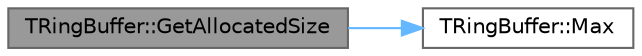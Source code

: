 digraph "TRingBuffer::GetAllocatedSize"
{
 // INTERACTIVE_SVG=YES
 // LATEX_PDF_SIZE
  bgcolor="transparent";
  edge [fontname=Helvetica,fontsize=10,labelfontname=Helvetica,labelfontsize=10];
  node [fontname=Helvetica,fontsize=10,shape=box,height=0.2,width=0.4];
  rankdir="LR";
  Node1 [id="Node000001",label="TRingBuffer::GetAllocatedSize",height=0.2,width=0.4,color="gray40", fillcolor="grey60", style="filled", fontcolor="black",tooltip="Helper function to return the amount of memory allocated by this container."];
  Node1 -> Node2 [id="edge1_Node000001_Node000002",color="steelblue1",style="solid",tooltip=" "];
  Node2 [id="Node000002",label="TRingBuffer::Max",height=0.2,width=0.4,color="grey40", fillcolor="white", style="filled",URL="$d7/d46/classTRingBuffer.html#a841b0cf4b4a9b0ba7a1340fa47e50bb1",tooltip="Current allocated Capacity, note this will always be a power of two, or the special case 0."];
}
